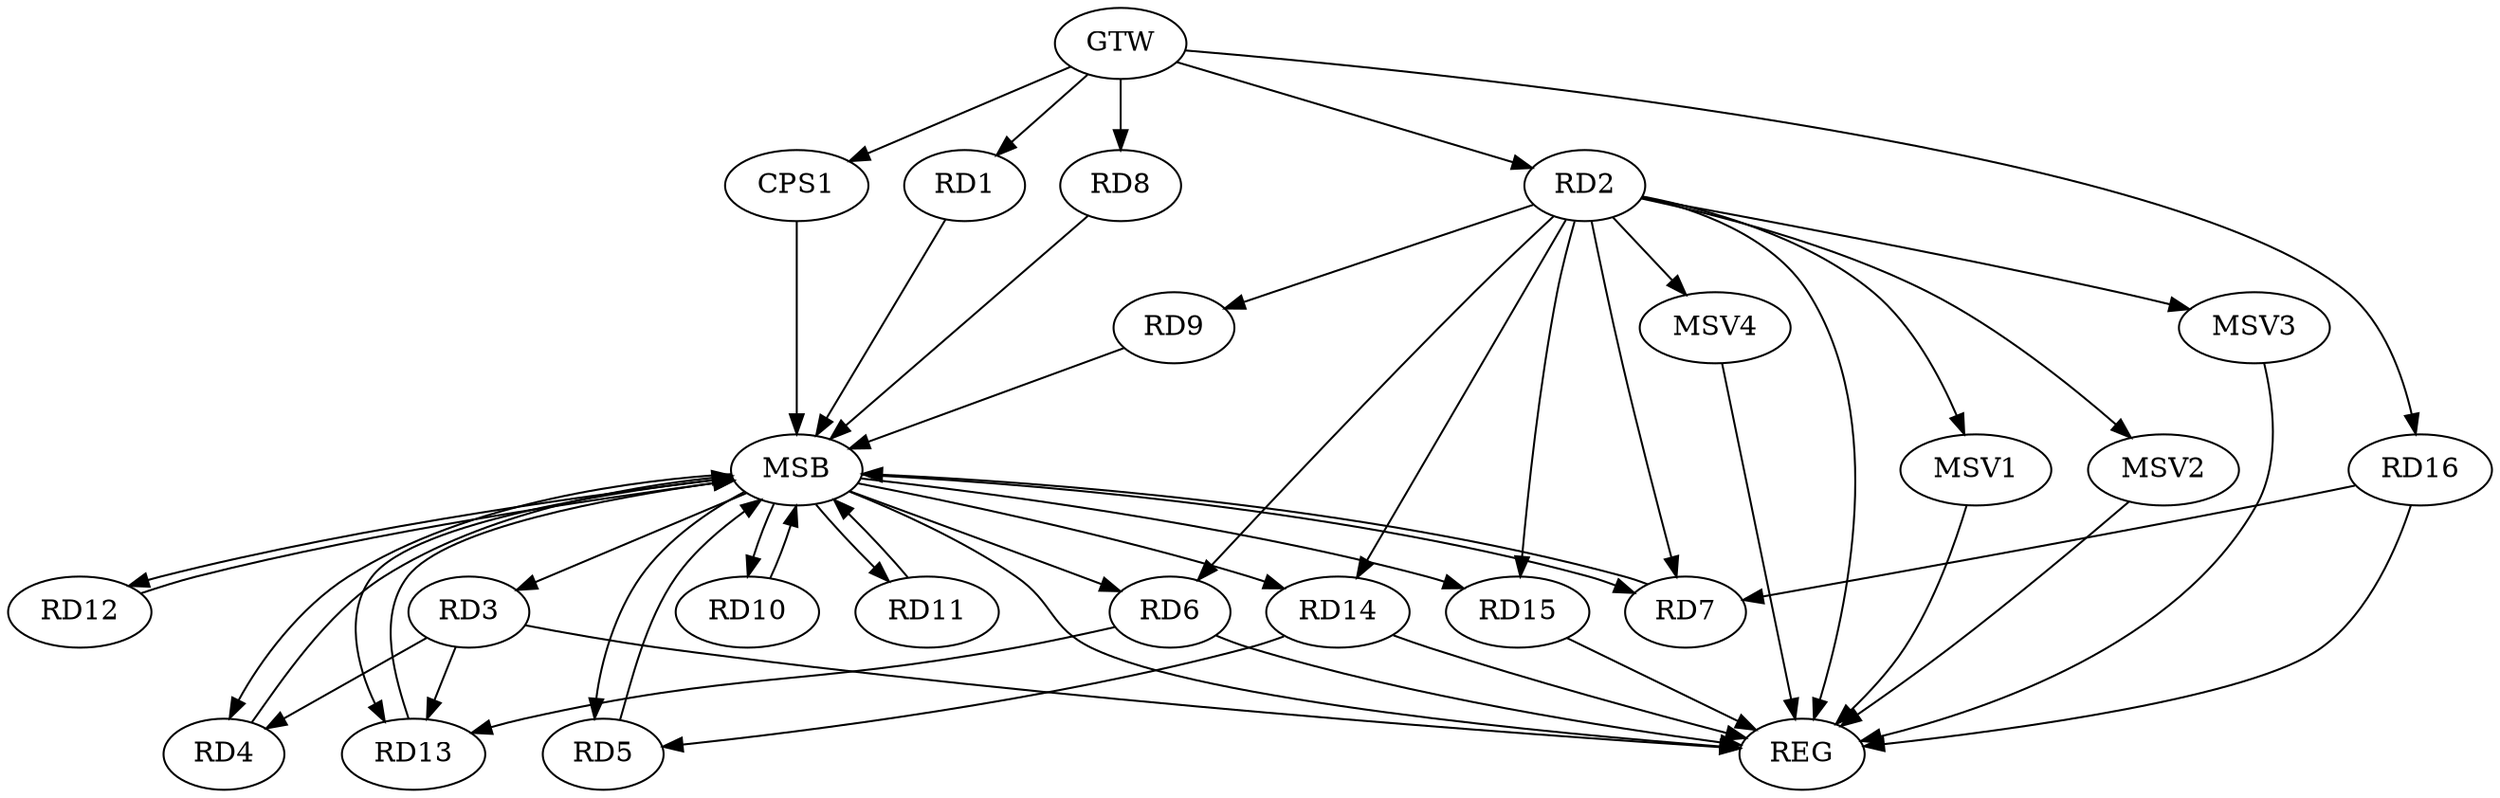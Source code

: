 strict digraph G {
  RD1 [ label="RD1" ];
  RD2 [ label="RD2" ];
  RD3 [ label="RD3" ];
  RD4 [ label="RD4" ];
  RD5 [ label="RD5" ];
  RD6 [ label="RD6" ];
  RD7 [ label="RD7" ];
  RD8 [ label="RD8" ];
  RD9 [ label="RD9" ];
  RD10 [ label="RD10" ];
  RD11 [ label="RD11" ];
  RD12 [ label="RD12" ];
  RD13 [ label="RD13" ];
  RD14 [ label="RD14" ];
  RD15 [ label="RD15" ];
  RD16 [ label="RD16" ];
  CPS1 [ label="CPS1" ];
  GTW [ label="GTW" ];
  REG [ label="REG" ];
  MSB [ label="MSB" ];
  MSV1 [ label="MSV1" ];
  MSV2 [ label="MSV2" ];
  MSV3 [ label="MSV3" ];
  MSV4 [ label="MSV4" ];
  RD2 -> RD6;
  RD2 -> RD7;
  RD2 -> RD9;
  RD2 -> RD14;
  RD2 -> RD15;
  RD3 -> RD4;
  RD3 -> RD13;
  RD14 -> RD5;
  RD6 -> RD13;
  RD16 -> RD7;
  GTW -> RD1;
  GTW -> RD2;
  GTW -> RD8;
  GTW -> RD16;
  GTW -> CPS1;
  RD2 -> REG;
  RD3 -> REG;
  RD6 -> REG;
  RD14 -> REG;
  RD15 -> REG;
  RD16 -> REG;
  RD1 -> MSB;
  MSB -> RD11;
  MSB -> REG;
  RD4 -> MSB;
  RD5 -> MSB;
  RD7 -> MSB;
  MSB -> RD12;
  RD8 -> MSB;
  MSB -> RD6;
  MSB -> RD7;
  RD9 -> MSB;
  MSB -> RD3;
  MSB -> RD4;
  MSB -> RD10;
  MSB -> RD13;
  RD10 -> MSB;
  RD11 -> MSB;
  RD12 -> MSB;
  MSB -> RD14;
  RD13 -> MSB;
  CPS1 -> MSB;
  MSB -> RD5;
  MSB -> RD15;
  RD2 -> MSV1;
  MSV1 -> REG;
  RD2 -> MSV2;
  MSV2 -> REG;
  RD2 -> MSV3;
  MSV3 -> REG;
  RD2 -> MSV4;
  MSV4 -> REG;
}
